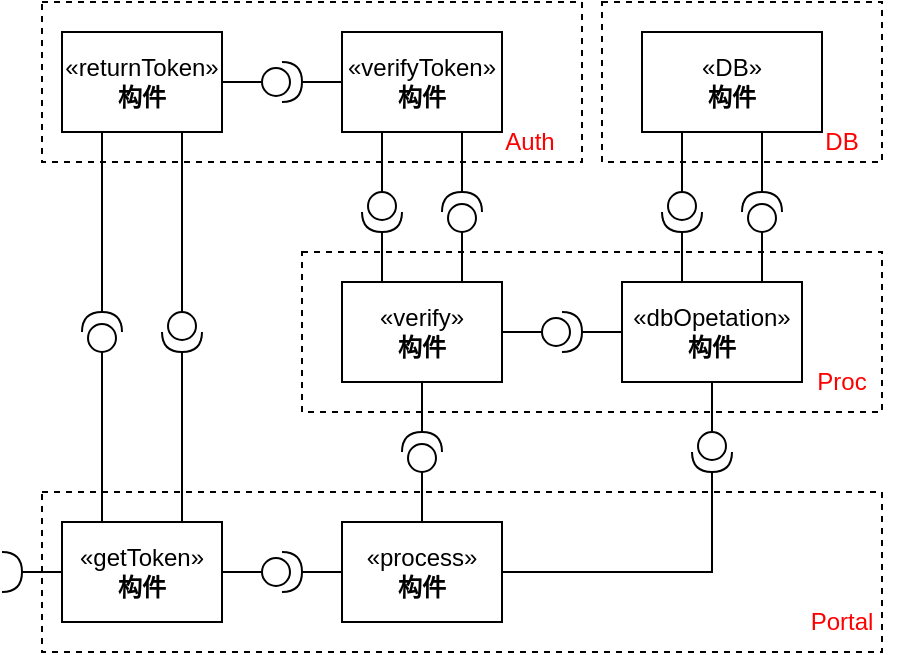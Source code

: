 <mxfile version="21.0.6" type="github">
  <diagram name="第 1 页" id="Srm3ZgDP9B_rgI_yN2VL">
    <mxGraphModel dx="683" dy="364" grid="1" gridSize="10" guides="1" tooltips="1" connect="1" arrows="1" fold="1" page="1" pageScale="1" pageWidth="827" pageHeight="1169" math="0" shadow="0">
      <root>
        <mxCell id="0" />
        <mxCell id="1" parent="0" />
        <mxCell id="60L1bcbyMnznRPTj2HsR-85" value="" style="rounded=0;whiteSpace=wrap;html=1;dashed=1;" vertex="1" parent="1">
          <mxGeometry x="170" y="175" width="270" height="80" as="geometry" />
        </mxCell>
        <mxCell id="60L1bcbyMnznRPTj2HsR-84" value="" style="rounded=0;whiteSpace=wrap;html=1;dashed=1;" vertex="1" parent="1">
          <mxGeometry x="450" y="175" width="140" height="80" as="geometry" />
        </mxCell>
        <mxCell id="60L1bcbyMnznRPTj2HsR-83" value="" style="rounded=0;whiteSpace=wrap;html=1;dashed=1;" vertex="1" parent="1">
          <mxGeometry x="300" y="300" width="290" height="80" as="geometry" />
        </mxCell>
        <mxCell id="60L1bcbyMnznRPTj2HsR-82" value="" style="rounded=0;whiteSpace=wrap;html=1;dashed=1;" vertex="1" parent="1">
          <mxGeometry x="170" y="420" width="420" height="80" as="geometry" />
        </mxCell>
        <mxCell id="60L1bcbyMnznRPTj2HsR-5" value="" style="edgeStyle=orthogonalEdgeStyle;rounded=0;orthogonalLoop=1;jettySize=auto;html=1;endArrow=none;endFill=0;entryX=0;entryY=0.5;entryDx=0;entryDy=0;entryPerimeter=0;" edge="1" parent="1" source="60L1bcbyMnznRPTj2HsR-2" target="60L1bcbyMnznRPTj2HsR-27">
          <mxGeometry relative="1" as="geometry">
            <mxPoint x="280" y="460.0" as="targetPoint" />
          </mxGeometry>
        </mxCell>
        <mxCell id="60L1bcbyMnznRPTj2HsR-14" style="edgeStyle=orthogonalEdgeStyle;rounded=0;orthogonalLoop=1;jettySize=auto;html=1;entryX=1;entryY=0.5;entryDx=0;entryDy=0;entryPerimeter=0;endArrow=none;endFill=0;" edge="1" parent="1" source="60L1bcbyMnznRPTj2HsR-2" target="60L1bcbyMnznRPTj2HsR-12">
          <mxGeometry relative="1" as="geometry" />
        </mxCell>
        <mxCell id="60L1bcbyMnznRPTj2HsR-2" value="«getToken»&lt;br&gt;&lt;b&gt;构件&lt;/b&gt;" style="html=1;dropTarget=0;whiteSpace=wrap;" vertex="1" parent="1">
          <mxGeometry x="180" y="435" width="80" height="50" as="geometry" />
        </mxCell>
        <mxCell id="60L1bcbyMnznRPTj2HsR-60" value="" style="edgeStyle=orthogonalEdgeStyle;rounded=0;orthogonalLoop=1;jettySize=auto;html=1;entryX=1;entryY=0.5;entryDx=0;entryDy=0;entryPerimeter=0;endArrow=none;endFill=0;" edge="1" parent="1" source="60L1bcbyMnznRPTj2HsR-6" target="60L1bcbyMnznRPTj2HsR-27">
          <mxGeometry relative="1" as="geometry">
            <Array as="points" />
          </mxGeometry>
        </mxCell>
        <mxCell id="60L1bcbyMnznRPTj2HsR-6" value="«process»&lt;br&gt;&lt;b&gt;构件&lt;/b&gt;" style="html=1;dropTarget=0;whiteSpace=wrap;" vertex="1" parent="1">
          <mxGeometry x="320" y="435" width="80" height="50" as="geometry" />
        </mxCell>
        <mxCell id="60L1bcbyMnznRPTj2HsR-12" value="" style="shape=requiredInterface;html=1;verticalLabelPosition=bottom;sketch=0;" vertex="1" parent="1">
          <mxGeometry x="150" y="450" width="10" height="20" as="geometry" />
        </mxCell>
        <mxCell id="60L1bcbyMnznRPTj2HsR-17" value="" style="edgeStyle=orthogonalEdgeStyle;rounded=0;orthogonalLoop=1;jettySize=auto;html=1;endArrow=none;endFill=0;entryX=0.5;entryY=0;entryDx=0;entryDy=0;exitX=0;exitY=0.5;exitDx=0;exitDy=0;exitPerimeter=0;" edge="1" parent="1" source="60L1bcbyMnznRPTj2HsR-30" target="60L1bcbyMnznRPTj2HsR-2">
          <mxGeometry relative="1" as="geometry">
            <mxPoint x="210" y="370" as="sourcePoint" />
            <mxPoint x="190" y="420" as="targetPoint" />
            <Array as="points">
              <mxPoint x="200" y="435" />
            </Array>
          </mxGeometry>
        </mxCell>
        <mxCell id="60L1bcbyMnznRPTj2HsR-25" value="«returnToken»&lt;br&gt;&lt;b&gt;构件&lt;/b&gt;" style="html=1;dropTarget=0;whiteSpace=wrap;" vertex="1" parent="1">
          <mxGeometry x="180" y="190" width="80" height="50" as="geometry" />
        </mxCell>
        <mxCell id="60L1bcbyMnznRPTj2HsR-27" value="" style="shape=providedRequiredInterface;html=1;verticalLabelPosition=bottom;sketch=0;" vertex="1" parent="1">
          <mxGeometry x="280" y="450" width="20" height="20" as="geometry" />
        </mxCell>
        <mxCell id="60L1bcbyMnznRPTj2HsR-30" value="" style="shape=providedRequiredInterface;html=1;verticalLabelPosition=bottom;sketch=0;rotation=-90;" vertex="1" parent="1">
          <mxGeometry x="190" y="330" width="20" height="20" as="geometry" />
        </mxCell>
        <mxCell id="60L1bcbyMnznRPTj2HsR-31" value="" style="shape=providedRequiredInterface;html=1;verticalLabelPosition=bottom;sketch=0;rotation=90;" vertex="1" parent="1">
          <mxGeometry x="230" y="330" width="20" height="20" as="geometry" />
        </mxCell>
        <mxCell id="60L1bcbyMnznRPTj2HsR-37" value="" style="shape=providedRequiredInterface;html=1;verticalLabelPosition=bottom;sketch=0;rotation=0;" vertex="1" parent="1">
          <mxGeometry x="280" y="205" width="20" height="20" as="geometry" />
        </mxCell>
        <mxCell id="60L1bcbyMnznRPTj2HsR-39" value="" style="edgeStyle=orthogonalEdgeStyle;rounded=0;orthogonalLoop=1;jettySize=auto;html=1;endArrow=none;endFill=0;exitX=1;exitY=0.5;exitDx=0;exitDy=0;entryX=0;entryY=0.5;entryDx=0;entryDy=0;entryPerimeter=0;" edge="1" parent="1" source="60L1bcbyMnznRPTj2HsR-25" target="60L1bcbyMnznRPTj2HsR-37">
          <mxGeometry relative="1" as="geometry">
            <mxPoint x="260" y="245" as="sourcePoint" />
            <mxPoint x="260" y="295" as="targetPoint" />
            <Array as="points" />
          </mxGeometry>
        </mxCell>
        <mxCell id="60L1bcbyMnznRPTj2HsR-40" value="«verify»&lt;br&gt;&lt;b&gt;构件&lt;/b&gt;" style="html=1;dropTarget=0;whiteSpace=wrap;" vertex="1" parent="1">
          <mxGeometry x="320" y="315" width="80" height="50" as="geometry" />
        </mxCell>
        <mxCell id="60L1bcbyMnznRPTj2HsR-45" value="«verifyToken»&lt;br&gt;&lt;b&gt;构件&lt;/b&gt;" style="html=1;dropTarget=0;whiteSpace=wrap;" vertex="1" parent="1">
          <mxGeometry x="320" y="190" width="80" height="50" as="geometry" />
        </mxCell>
        <mxCell id="60L1bcbyMnznRPTj2HsR-47" value="" style="edgeStyle=orthogonalEdgeStyle;rounded=0;orthogonalLoop=1;jettySize=auto;html=1;endArrow=none;endFill=0;exitX=1;exitY=0.5;exitDx=0;exitDy=0;entryX=0;entryY=0.5;entryDx=0;entryDy=0;exitPerimeter=0;" edge="1" parent="1" source="60L1bcbyMnznRPTj2HsR-37" target="60L1bcbyMnznRPTj2HsR-45">
          <mxGeometry relative="1" as="geometry">
            <mxPoint x="290" y="205" as="sourcePoint" />
            <mxPoint x="310" y="205" as="targetPoint" />
            <Array as="points" />
          </mxGeometry>
        </mxCell>
        <mxCell id="60L1bcbyMnznRPTj2HsR-49" value="" style="shape=providedRequiredInterface;html=1;verticalLabelPosition=bottom;sketch=0;rotation=-90;" vertex="1" parent="1">
          <mxGeometry x="370" y="270" width="20" height="20" as="geometry" />
        </mxCell>
        <mxCell id="60L1bcbyMnznRPTj2HsR-50" value="" style="edgeStyle=orthogonalEdgeStyle;rounded=0;orthogonalLoop=1;jettySize=auto;html=1;endArrow=none;endFill=0;exitX=0.5;exitY=1;exitDx=0;exitDy=0;entryX=1;entryY=0.5;entryDx=0;entryDy=0;entryPerimeter=0;" edge="1" parent="1" source="60L1bcbyMnznRPTj2HsR-45" target="60L1bcbyMnznRPTj2HsR-49">
          <mxGeometry relative="1" as="geometry">
            <mxPoint x="290" y="205" as="sourcePoint" />
            <mxPoint x="310" y="205" as="targetPoint" />
            <Array as="points">
              <mxPoint x="380" y="240" />
            </Array>
          </mxGeometry>
        </mxCell>
        <mxCell id="60L1bcbyMnznRPTj2HsR-51" value="" style="edgeStyle=orthogonalEdgeStyle;rounded=0;orthogonalLoop=1;jettySize=auto;html=1;endArrow=none;endFill=0;exitX=0.5;exitY=1;exitDx=0;exitDy=0;entryX=0;entryY=0.5;entryDx=0;entryDy=0;entryPerimeter=0;" edge="1" parent="1" source="60L1bcbyMnznRPTj2HsR-45" target="60L1bcbyMnznRPTj2HsR-48">
          <mxGeometry relative="1" as="geometry">
            <mxPoint x="300" y="215" as="sourcePoint" />
            <mxPoint x="460" y="215" as="targetPoint" />
            <Array as="points">
              <mxPoint x="340" y="240" />
            </Array>
          </mxGeometry>
        </mxCell>
        <mxCell id="60L1bcbyMnznRPTj2HsR-48" value="" style="shape=providedRequiredInterface;html=1;verticalLabelPosition=bottom;sketch=0;rotation=90;" vertex="1" parent="1">
          <mxGeometry x="330" y="270" width="20" height="20" as="geometry" />
        </mxCell>
        <mxCell id="60L1bcbyMnznRPTj2HsR-57" value="«dbOpetation»&lt;br&gt;&lt;b&gt;构件&lt;/b&gt;" style="html=1;dropTarget=0;whiteSpace=wrap;" vertex="1" parent="1">
          <mxGeometry x="460" y="315" width="90" height="50" as="geometry" />
        </mxCell>
        <mxCell id="60L1bcbyMnznRPTj2HsR-61" value="" style="edgeStyle=orthogonalEdgeStyle;rounded=0;orthogonalLoop=1;jettySize=auto;html=1;endArrow=none;endFill=0;entryX=0.5;entryY=0;entryDx=0;entryDy=0;exitX=1;exitY=0.5;exitDx=0;exitDy=0;exitPerimeter=0;" edge="1" parent="1" source="60L1bcbyMnznRPTj2HsR-31" target="60L1bcbyMnznRPTj2HsR-2">
          <mxGeometry relative="1" as="geometry">
            <mxPoint x="210" y="400" as="sourcePoint" />
            <mxPoint x="230" y="445" as="targetPoint" />
            <Array as="points">
              <mxPoint x="240" y="435" />
            </Array>
          </mxGeometry>
        </mxCell>
        <mxCell id="60L1bcbyMnznRPTj2HsR-62" value="" style="edgeStyle=orthogonalEdgeStyle;rounded=0;orthogonalLoop=1;jettySize=auto;html=1;endArrow=none;endFill=0;entryX=1;entryY=0.5;entryDx=0;entryDy=0;exitX=0.5;exitY=1;exitDx=0;exitDy=0;entryPerimeter=0;" edge="1" parent="1" source="60L1bcbyMnznRPTj2HsR-25" target="60L1bcbyMnznRPTj2HsR-30">
          <mxGeometry relative="1" as="geometry">
            <mxPoint x="200" y="305" as="sourcePoint" />
            <mxPoint x="220" y="350" as="targetPoint" />
            <Array as="points">
              <mxPoint x="200" y="240" />
            </Array>
          </mxGeometry>
        </mxCell>
        <mxCell id="60L1bcbyMnznRPTj2HsR-63" value="" style="edgeStyle=orthogonalEdgeStyle;rounded=0;orthogonalLoop=1;jettySize=auto;html=1;endArrow=none;endFill=0;entryX=0;entryY=0.5;entryDx=0;entryDy=0;exitX=0.5;exitY=1;exitDx=0;exitDy=0;entryPerimeter=0;" edge="1" parent="1" source="60L1bcbyMnznRPTj2HsR-25" target="60L1bcbyMnznRPTj2HsR-31">
          <mxGeometry relative="1" as="geometry">
            <mxPoint x="230" y="315" as="sourcePoint" />
            <mxPoint x="210" y="380" as="targetPoint" />
            <Array as="points">
              <mxPoint x="240" y="240" />
            </Array>
          </mxGeometry>
        </mxCell>
        <mxCell id="60L1bcbyMnznRPTj2HsR-64" value="" style="edgeStyle=orthogonalEdgeStyle;rounded=0;orthogonalLoop=1;jettySize=auto;html=1;endArrow=none;endFill=0;exitX=1;exitY=0.5;exitDx=0;exitDy=0;entryX=0.5;entryY=0;entryDx=0;entryDy=0;exitPerimeter=0;" edge="1" parent="1" source="60L1bcbyMnznRPTj2HsR-48" target="60L1bcbyMnznRPTj2HsR-40">
          <mxGeometry relative="1" as="geometry">
            <mxPoint x="360" y="290" as="sourcePoint" />
            <mxPoint x="340" y="310" as="targetPoint" />
            <Array as="points">
              <mxPoint x="340" y="315" />
            </Array>
          </mxGeometry>
        </mxCell>
        <mxCell id="60L1bcbyMnznRPTj2HsR-65" value="" style="edgeStyle=orthogonalEdgeStyle;rounded=0;orthogonalLoop=1;jettySize=auto;html=1;endArrow=none;endFill=0;exitX=0;exitY=0.5;exitDx=0;exitDy=0;entryX=0.5;entryY=0;entryDx=0;entryDy=0;exitPerimeter=0;" edge="1" parent="1" source="60L1bcbyMnznRPTj2HsR-49" target="60L1bcbyMnznRPTj2HsR-40">
          <mxGeometry relative="1" as="geometry">
            <mxPoint x="350" y="300" as="sourcePoint" />
            <mxPoint x="370" y="330" as="targetPoint" />
            <Array as="points">
              <mxPoint x="380" y="315" />
            </Array>
          </mxGeometry>
        </mxCell>
        <mxCell id="60L1bcbyMnznRPTj2HsR-66" value="" style="shape=providedRequiredInterface;html=1;verticalLabelPosition=bottom;sketch=0;rotation=-90;" vertex="1" parent="1">
          <mxGeometry x="350" y="390" width="20" height="20" as="geometry" />
        </mxCell>
        <mxCell id="60L1bcbyMnznRPTj2HsR-67" value="" style="edgeStyle=orthogonalEdgeStyle;rounded=0;orthogonalLoop=1;jettySize=auto;html=1;endArrow=none;endFill=0;exitX=0.5;exitY=1;exitDx=0;exitDy=0;entryX=1;entryY=0.5;entryDx=0;entryDy=0;entryPerimeter=0;" edge="1" parent="1" source="60L1bcbyMnznRPTj2HsR-40" target="60L1bcbyMnznRPTj2HsR-66">
          <mxGeometry relative="1" as="geometry">
            <mxPoint x="390" y="300" as="sourcePoint" />
            <mxPoint x="370" y="330" as="targetPoint" />
            <Array as="points">
              <mxPoint x="360" y="370" />
            </Array>
          </mxGeometry>
        </mxCell>
        <mxCell id="60L1bcbyMnznRPTj2HsR-68" value="" style="edgeStyle=orthogonalEdgeStyle;rounded=0;orthogonalLoop=1;jettySize=auto;html=1;endArrow=none;endFill=0;exitX=0;exitY=0.5;exitDx=0;exitDy=0;entryX=0.5;entryY=0;entryDx=0;entryDy=0;exitPerimeter=0;" edge="1" parent="1" source="60L1bcbyMnznRPTj2HsR-66" target="60L1bcbyMnznRPTj2HsR-6">
          <mxGeometry relative="1" as="geometry">
            <mxPoint x="370" y="380" as="sourcePoint" />
            <mxPoint x="370" y="400" as="targetPoint" />
            <Array as="points">
              <mxPoint x="360" y="420" />
              <mxPoint x="360" y="420" />
            </Array>
          </mxGeometry>
        </mxCell>
        <mxCell id="60L1bcbyMnznRPTj2HsR-69" value="" style="shape=providedRequiredInterface;html=1;verticalLabelPosition=bottom;sketch=0;rotation=0;" vertex="1" parent="1">
          <mxGeometry x="420" y="330" width="20" height="20" as="geometry" />
        </mxCell>
        <mxCell id="60L1bcbyMnznRPTj2HsR-70" value="" style="edgeStyle=orthogonalEdgeStyle;rounded=0;orthogonalLoop=1;jettySize=auto;html=1;endArrow=none;endFill=0;entryX=0;entryY=0.5;entryDx=0;entryDy=0;entryPerimeter=0;exitX=1;exitY=0.5;exitDx=0;exitDy=0;" edge="1" parent="1" source="60L1bcbyMnznRPTj2HsR-40" target="60L1bcbyMnznRPTj2HsR-69">
          <mxGeometry relative="1" as="geometry">
            <mxPoint x="270" y="470" as="sourcePoint" />
            <mxPoint x="290" y="470" as="targetPoint" />
          </mxGeometry>
        </mxCell>
        <mxCell id="60L1bcbyMnznRPTj2HsR-71" value="" style="edgeStyle=orthogonalEdgeStyle;rounded=0;orthogonalLoop=1;jettySize=auto;html=1;endArrow=none;endFill=0;exitX=1;exitY=0.5;exitDx=0;exitDy=0;exitPerimeter=0;entryX=0;entryY=0.5;entryDx=0;entryDy=0;" edge="1" parent="1" source="60L1bcbyMnznRPTj2HsR-69" target="60L1bcbyMnznRPTj2HsR-57">
          <mxGeometry relative="1" as="geometry">
            <mxPoint x="410" y="350" as="sourcePoint" />
            <mxPoint x="458" y="340" as="targetPoint" />
          </mxGeometry>
        </mxCell>
        <mxCell id="60L1bcbyMnznRPTj2HsR-72" value="«DB»&lt;br&gt;&lt;b&gt;构件&lt;/b&gt;" style="html=1;dropTarget=0;whiteSpace=wrap;" vertex="1" parent="1">
          <mxGeometry x="470" y="190" width="90" height="50" as="geometry" />
        </mxCell>
        <mxCell id="60L1bcbyMnznRPTj2HsR-73" value="" style="shape=providedRequiredInterface;html=1;verticalLabelPosition=bottom;sketch=0;rotation=90;" vertex="1" parent="1">
          <mxGeometry x="480" y="270" width="20" height="20" as="geometry" />
        </mxCell>
        <mxCell id="60L1bcbyMnznRPTj2HsR-74" value="" style="shape=providedRequiredInterface;html=1;verticalLabelPosition=bottom;sketch=0;rotation=-90;" vertex="1" parent="1">
          <mxGeometry x="520" y="270" width="20" height="20" as="geometry" />
        </mxCell>
        <mxCell id="60L1bcbyMnznRPTj2HsR-75" value="" style="edgeStyle=orthogonalEdgeStyle;rounded=0;orthogonalLoop=1;jettySize=auto;html=1;endArrow=none;endFill=0;exitX=0.5;exitY=1;exitDx=0;exitDy=0;entryX=0;entryY=0.5;entryDx=0;entryDy=0;entryPerimeter=0;" edge="1" parent="1" source="60L1bcbyMnznRPTj2HsR-72" target="60L1bcbyMnznRPTj2HsR-73">
          <mxGeometry relative="1" as="geometry">
            <mxPoint x="370" y="250" as="sourcePoint" />
            <mxPoint x="350" y="280" as="targetPoint" />
            <Array as="points">
              <mxPoint x="490" y="240" />
            </Array>
          </mxGeometry>
        </mxCell>
        <mxCell id="60L1bcbyMnznRPTj2HsR-76" value="" style="edgeStyle=orthogonalEdgeStyle;rounded=0;orthogonalLoop=1;jettySize=auto;html=1;endArrow=none;endFill=0;exitX=0.5;exitY=1;exitDx=0;exitDy=0;entryX=1;entryY=0.5;entryDx=0;entryDy=0;entryPerimeter=0;" edge="1" parent="1" source="60L1bcbyMnznRPTj2HsR-72" target="60L1bcbyMnznRPTj2HsR-74">
          <mxGeometry relative="1" as="geometry">
            <mxPoint x="515" y="250" as="sourcePoint" />
            <mxPoint x="500" y="280" as="targetPoint" />
            <Array as="points">
              <mxPoint x="530" y="240" />
            </Array>
          </mxGeometry>
        </mxCell>
        <mxCell id="60L1bcbyMnznRPTj2HsR-77" value="" style="edgeStyle=orthogonalEdgeStyle;rounded=0;orthogonalLoop=1;jettySize=auto;html=1;endArrow=none;endFill=0;exitX=1;exitY=0.5;exitDx=0;exitDy=0;entryX=0.5;entryY=0;entryDx=0;entryDy=0;exitPerimeter=0;" edge="1" parent="1" source="60L1bcbyMnznRPTj2HsR-73" target="60L1bcbyMnznRPTj2HsR-57">
          <mxGeometry relative="1" as="geometry">
            <mxPoint x="515" y="250" as="sourcePoint" />
            <mxPoint x="500" y="280" as="targetPoint" />
            <Array as="points">
              <mxPoint x="490" y="315" />
            </Array>
          </mxGeometry>
        </mxCell>
        <mxCell id="60L1bcbyMnznRPTj2HsR-78" value="" style="edgeStyle=orthogonalEdgeStyle;rounded=0;orthogonalLoop=1;jettySize=auto;html=1;endArrow=none;endFill=0;exitX=0;exitY=0.5;exitDx=0;exitDy=0;entryX=0.5;entryY=0;entryDx=0;entryDy=0;exitPerimeter=0;" edge="1" parent="1" source="60L1bcbyMnznRPTj2HsR-74" target="60L1bcbyMnznRPTj2HsR-57">
          <mxGeometry relative="1" as="geometry">
            <mxPoint x="500" y="300" as="sourcePoint" />
            <mxPoint x="515" y="325" as="targetPoint" />
            <Array as="points">
              <mxPoint x="530" y="315" />
            </Array>
          </mxGeometry>
        </mxCell>
        <mxCell id="60L1bcbyMnznRPTj2HsR-79" value="" style="shape=providedRequiredInterface;html=1;verticalLabelPosition=bottom;sketch=0;rotation=90;" vertex="1" parent="1">
          <mxGeometry x="495" y="390" width="20" height="20" as="geometry" />
        </mxCell>
        <mxCell id="60L1bcbyMnznRPTj2HsR-80" value="" style="edgeStyle=orthogonalEdgeStyle;rounded=0;orthogonalLoop=1;jettySize=auto;html=1;endArrow=none;endFill=0;exitX=0.5;exitY=1;exitDx=0;exitDy=0;" edge="1" parent="1" source="60L1bcbyMnznRPTj2HsR-57" target="60L1bcbyMnznRPTj2HsR-79">
          <mxGeometry relative="1" as="geometry">
            <mxPoint x="500" y="300" as="sourcePoint" />
            <mxPoint x="515" y="325" as="targetPoint" />
            <Array as="points">
              <mxPoint x="505" y="365" />
            </Array>
          </mxGeometry>
        </mxCell>
        <mxCell id="60L1bcbyMnznRPTj2HsR-81" value="" style="edgeStyle=orthogonalEdgeStyle;rounded=0;orthogonalLoop=1;jettySize=auto;html=1;endArrow=none;endFill=0;exitX=1;exitY=0.5;exitDx=0;exitDy=0;exitPerimeter=0;entryX=1;entryY=0.5;entryDx=0;entryDy=0;" edge="1" parent="1" source="60L1bcbyMnznRPTj2HsR-79" target="60L1bcbyMnznRPTj2HsR-6">
          <mxGeometry relative="1" as="geometry">
            <mxPoint x="515" y="375" as="sourcePoint" />
            <mxPoint x="515" y="400" as="targetPoint" />
            <Array as="points">
              <mxPoint x="505" y="460" />
            </Array>
          </mxGeometry>
        </mxCell>
        <mxCell id="60L1bcbyMnznRPTj2HsR-87" value="&lt;font color=&quot;#ff0000&quot;&gt;Auth&lt;/font&gt;" style="text;strokeColor=none;align=center;fillColor=none;html=1;verticalAlign=middle;whiteSpace=wrap;rounded=0;" vertex="1" parent="1">
          <mxGeometry x="384" y="230" width="60" height="30" as="geometry" />
        </mxCell>
        <mxCell id="60L1bcbyMnznRPTj2HsR-88" value="&lt;font color=&quot;#ff0000&quot;&gt;DB&lt;/font&gt;" style="text;strokeColor=none;align=center;fillColor=none;html=1;verticalAlign=middle;whiteSpace=wrap;rounded=0;" vertex="1" parent="1">
          <mxGeometry x="540" y="230" width="60" height="30" as="geometry" />
        </mxCell>
        <mxCell id="60L1bcbyMnznRPTj2HsR-89" value="&lt;font color=&quot;#ff0000&quot;&gt;Proc&lt;/font&gt;" style="text;strokeColor=none;align=center;fillColor=none;html=1;verticalAlign=middle;whiteSpace=wrap;rounded=0;" vertex="1" parent="1">
          <mxGeometry x="540" y="350" width="60" height="30" as="geometry" />
        </mxCell>
        <mxCell id="60L1bcbyMnznRPTj2HsR-90" value="&lt;font color=&quot;#ff0000&quot;&gt;Portal&lt;/font&gt;" style="text;strokeColor=none;align=center;fillColor=none;html=1;verticalAlign=middle;whiteSpace=wrap;rounded=0;" vertex="1" parent="1">
          <mxGeometry x="540" y="470" width="60" height="30" as="geometry" />
        </mxCell>
      </root>
    </mxGraphModel>
  </diagram>
</mxfile>
